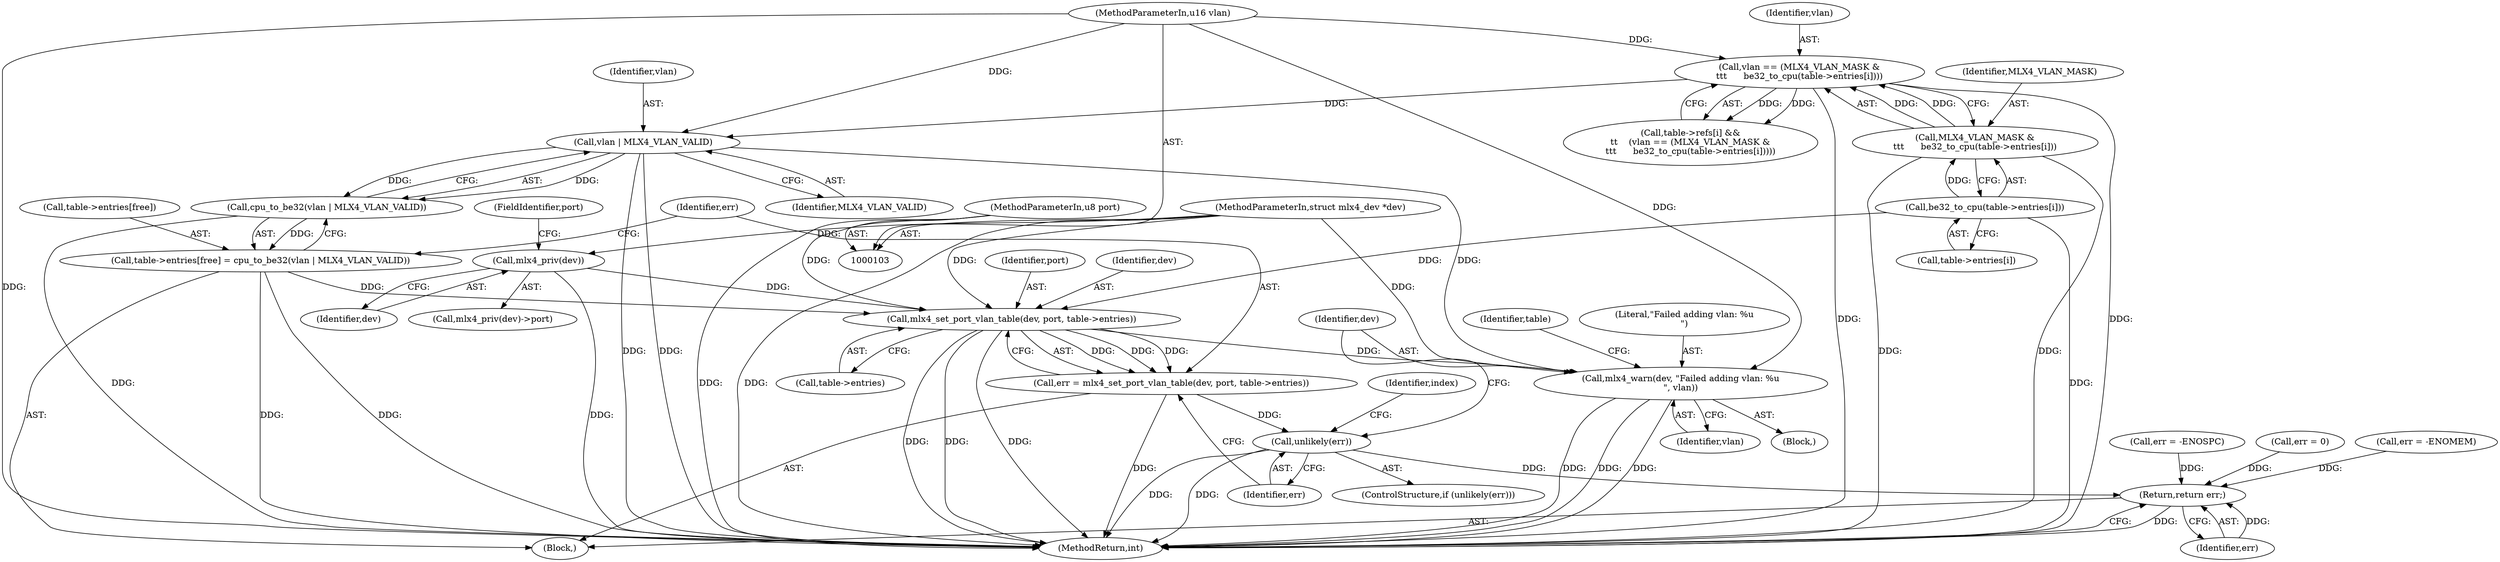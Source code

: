 digraph "0_linux_0926f91083f34d047abc74f1ca4fa6a9c161f7db_0@pointer" {
"1000235" [label="(Call,mlx4_set_port_vlan_table(dev, port, table->entries))"];
"1000116" [label="(Call,mlx4_priv(dev))"];
"1000104" [label="(MethodParameterIn,struct mlx4_dev *dev)"];
"1000105" [label="(MethodParameterIn,u8 port)"];
"1000174" [label="(Call,be32_to_cpu(table->entries[i]))"];
"1000223" [label="(Call,table->entries[free] = cpu_to_be32(vlan | MLX4_VLAN_VALID))"];
"1000229" [label="(Call,cpu_to_be32(vlan | MLX4_VLAN_VALID))"];
"1000230" [label="(Call,vlan | MLX4_VLAN_VALID)"];
"1000170" [label="(Call,vlan == (MLX4_VLAN_MASK &\n\t\t\t      be32_to_cpu(table->entries[i])))"];
"1000106" [label="(MethodParameterIn,u16 vlan)"];
"1000172" [label="(Call,MLX4_VLAN_MASK &\n\t\t\t      be32_to_cpu(table->entries[i]))"];
"1000233" [label="(Call,err = mlx4_set_port_vlan_table(dev, port, table->entries))"];
"1000242" [label="(Call,unlikely(err))"];
"1000278" [label="(Return,return err;)"];
"1000245" [label="(Call,mlx4_warn(dev, \"Failed adding vlan: %u\n\", vlan))"];
"1000246" [label="(Identifier,dev)"];
"1000280" [label="(MethodReturn,int)"];
"1000234" [label="(Identifier,err)"];
"1000245" [label="(Call,mlx4_warn(dev, \"Failed adding vlan: %u\n\", vlan))"];
"1000175" [label="(Call,table->entries[i])"];
"1000117" [label="(Identifier,dev)"];
"1000229" [label="(Call,cpu_to_be32(vlan | MLX4_VLAN_VALID))"];
"1000278" [label="(Return,return err;)"];
"1000236" [label="(Identifier,dev)"];
"1000211" [label="(Call,err = -ENOSPC)"];
"1000224" [label="(Call,table->entries[free])"];
"1000174" [label="(Call,be32_to_cpu(table->entries[i]))"];
"1000108" [label="(Block,)"];
"1000233" [label="(Call,err = mlx4_set_port_vlan_table(dev, port, table->entries))"];
"1000170" [label="(Call,vlan == (MLX4_VLAN_MASK &\n\t\t\t      be32_to_cpu(table->entries[i])))"];
"1000237" [label="(Identifier,port)"];
"1000171" [label="(Identifier,vlan)"];
"1000241" [label="(ControlStructure,if (unlikely(err)))"];
"1000252" [label="(Identifier,table)"];
"1000235" [label="(Call,mlx4_set_port_vlan_table(dev, port, table->entries))"];
"1000244" [label="(Block,)"];
"1000104" [label="(MethodParameterIn,struct mlx4_dev *dev)"];
"1000243" [label="(Identifier,err)"];
"1000242" [label="(Call,unlikely(err))"];
"1000116" [label="(Call,mlx4_priv(dev))"];
"1000248" [label="(Identifier,vlan)"];
"1000164" [label="(Call,table->refs[i] &&\n\t\t    (vlan == (MLX4_VLAN_MASK &\n\t\t\t      be32_to_cpu(table->entries[i]))))"];
"1000232" [label="(Identifier,MLX4_VLAN_VALID)"];
"1000173" [label="(Identifier,MLX4_VLAN_MASK)"];
"1000238" [label="(Call,table->entries)"];
"1000118" [label="(FieldIdentifier,port)"];
"1000115" [label="(Call,mlx4_priv(dev)->port)"];
"1000231" [label="(Identifier,vlan)"];
"1000106" [label="(MethodParameterIn,u16 vlan)"];
"1000105" [label="(MethodParameterIn,u8 port)"];
"1000230" [label="(Call,vlan | MLX4_VLAN_VALID)"];
"1000247" [label="(Literal,\"Failed adding vlan: %u\n\")"];
"1000266" [label="(Identifier,index)"];
"1000123" [label="(Call,err = 0)"];
"1000223" [label="(Call,table->entries[free] = cpu_to_be32(vlan | MLX4_VLAN_VALID))"];
"1000279" [label="(Identifier,err)"];
"1000197" [label="(Call,err = -ENOMEM)"];
"1000172" [label="(Call,MLX4_VLAN_MASK &\n\t\t\t      be32_to_cpu(table->entries[i]))"];
"1000235" -> "1000233"  [label="AST: "];
"1000235" -> "1000238"  [label="CFG: "];
"1000236" -> "1000235"  [label="AST: "];
"1000237" -> "1000235"  [label="AST: "];
"1000238" -> "1000235"  [label="AST: "];
"1000233" -> "1000235"  [label="CFG: "];
"1000235" -> "1000280"  [label="DDG: "];
"1000235" -> "1000280"  [label="DDG: "];
"1000235" -> "1000280"  [label="DDG: "];
"1000235" -> "1000233"  [label="DDG: "];
"1000235" -> "1000233"  [label="DDG: "];
"1000235" -> "1000233"  [label="DDG: "];
"1000116" -> "1000235"  [label="DDG: "];
"1000104" -> "1000235"  [label="DDG: "];
"1000105" -> "1000235"  [label="DDG: "];
"1000174" -> "1000235"  [label="DDG: "];
"1000223" -> "1000235"  [label="DDG: "];
"1000235" -> "1000245"  [label="DDG: "];
"1000116" -> "1000115"  [label="AST: "];
"1000116" -> "1000117"  [label="CFG: "];
"1000117" -> "1000116"  [label="AST: "];
"1000118" -> "1000116"  [label="CFG: "];
"1000116" -> "1000280"  [label="DDG: "];
"1000104" -> "1000116"  [label="DDG: "];
"1000104" -> "1000103"  [label="AST: "];
"1000104" -> "1000280"  [label="DDG: "];
"1000104" -> "1000245"  [label="DDG: "];
"1000105" -> "1000103"  [label="AST: "];
"1000105" -> "1000280"  [label="DDG: "];
"1000174" -> "1000172"  [label="AST: "];
"1000174" -> "1000175"  [label="CFG: "];
"1000175" -> "1000174"  [label="AST: "];
"1000172" -> "1000174"  [label="CFG: "];
"1000174" -> "1000280"  [label="DDG: "];
"1000174" -> "1000172"  [label="DDG: "];
"1000223" -> "1000108"  [label="AST: "];
"1000223" -> "1000229"  [label="CFG: "];
"1000224" -> "1000223"  [label="AST: "];
"1000229" -> "1000223"  [label="AST: "];
"1000234" -> "1000223"  [label="CFG: "];
"1000223" -> "1000280"  [label="DDG: "];
"1000223" -> "1000280"  [label="DDG: "];
"1000229" -> "1000223"  [label="DDG: "];
"1000229" -> "1000230"  [label="CFG: "];
"1000230" -> "1000229"  [label="AST: "];
"1000229" -> "1000280"  [label="DDG: "];
"1000230" -> "1000229"  [label="DDG: "];
"1000230" -> "1000229"  [label="DDG: "];
"1000230" -> "1000232"  [label="CFG: "];
"1000231" -> "1000230"  [label="AST: "];
"1000232" -> "1000230"  [label="AST: "];
"1000230" -> "1000280"  [label="DDG: "];
"1000230" -> "1000280"  [label="DDG: "];
"1000170" -> "1000230"  [label="DDG: "];
"1000106" -> "1000230"  [label="DDG: "];
"1000230" -> "1000245"  [label="DDG: "];
"1000170" -> "1000164"  [label="AST: "];
"1000170" -> "1000172"  [label="CFG: "];
"1000171" -> "1000170"  [label="AST: "];
"1000172" -> "1000170"  [label="AST: "];
"1000164" -> "1000170"  [label="CFG: "];
"1000170" -> "1000280"  [label="DDG: "];
"1000170" -> "1000280"  [label="DDG: "];
"1000170" -> "1000164"  [label="DDG: "];
"1000170" -> "1000164"  [label="DDG: "];
"1000106" -> "1000170"  [label="DDG: "];
"1000172" -> "1000170"  [label="DDG: "];
"1000172" -> "1000170"  [label="DDG: "];
"1000106" -> "1000103"  [label="AST: "];
"1000106" -> "1000280"  [label="DDG: "];
"1000106" -> "1000245"  [label="DDG: "];
"1000173" -> "1000172"  [label="AST: "];
"1000172" -> "1000280"  [label="DDG: "];
"1000172" -> "1000280"  [label="DDG: "];
"1000233" -> "1000108"  [label="AST: "];
"1000234" -> "1000233"  [label="AST: "];
"1000243" -> "1000233"  [label="CFG: "];
"1000233" -> "1000280"  [label="DDG: "];
"1000233" -> "1000242"  [label="DDG: "];
"1000242" -> "1000241"  [label="AST: "];
"1000242" -> "1000243"  [label="CFG: "];
"1000243" -> "1000242"  [label="AST: "];
"1000246" -> "1000242"  [label="CFG: "];
"1000266" -> "1000242"  [label="CFG: "];
"1000242" -> "1000280"  [label="DDG: "];
"1000242" -> "1000280"  [label="DDG: "];
"1000242" -> "1000278"  [label="DDG: "];
"1000278" -> "1000108"  [label="AST: "];
"1000278" -> "1000279"  [label="CFG: "];
"1000279" -> "1000278"  [label="AST: "];
"1000280" -> "1000278"  [label="CFG: "];
"1000278" -> "1000280"  [label="DDG: "];
"1000279" -> "1000278"  [label="DDG: "];
"1000211" -> "1000278"  [label="DDG: "];
"1000123" -> "1000278"  [label="DDG: "];
"1000197" -> "1000278"  [label="DDG: "];
"1000245" -> "1000244"  [label="AST: "];
"1000245" -> "1000248"  [label="CFG: "];
"1000246" -> "1000245"  [label="AST: "];
"1000247" -> "1000245"  [label="AST: "];
"1000248" -> "1000245"  [label="AST: "];
"1000252" -> "1000245"  [label="CFG: "];
"1000245" -> "1000280"  [label="DDG: "];
"1000245" -> "1000280"  [label="DDG: "];
"1000245" -> "1000280"  [label="DDG: "];
}
